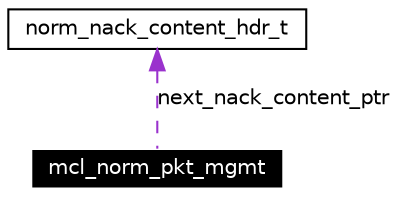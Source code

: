 digraph G
{
  edge [fontname="Helvetica",fontsize=10,labelfontname="Helvetica",labelfontsize=10];
  node [fontname="Helvetica",fontsize=10,shape=record];
  Node104 [label="mcl_norm_pkt_mgmt",height=0.2,width=0.4,color="white", fillcolor="black", style="filled" fontcolor="white"];
  Node105 -> Node104 [dir=back,color="darkorchid3",fontsize=10,style="dashed",label="next_nack_content_ptr",fontname="Helvetica"];
  Node105 [label="norm_nack_content_hdr_t",height=0.2,width=0.4,color="black",URL="$structnorm__nack__content__hdr__t.html"];
}

